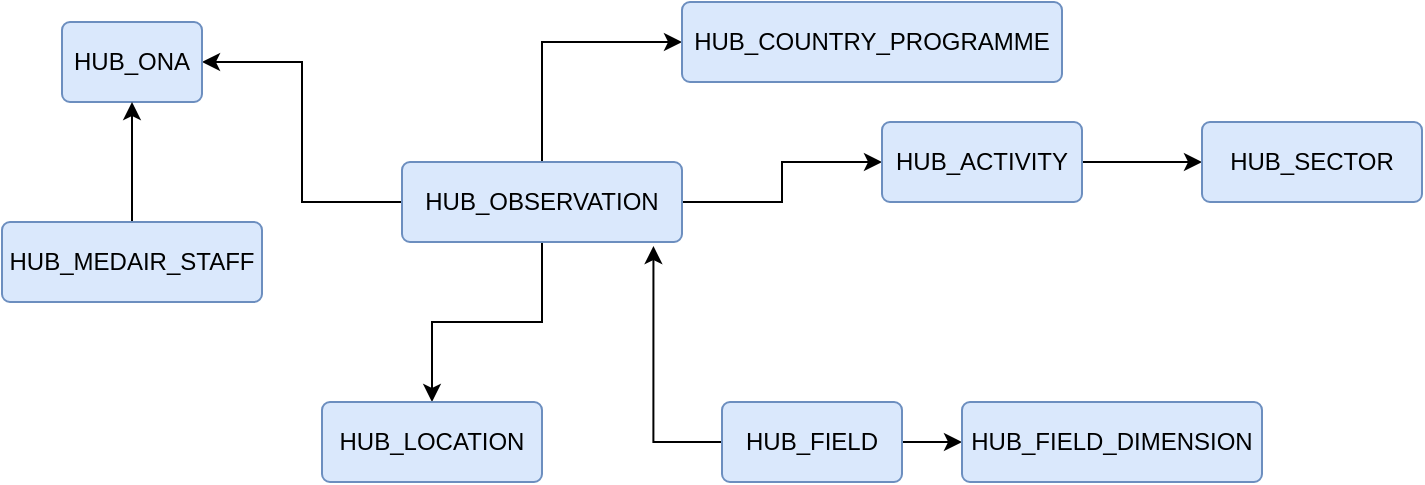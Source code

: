 <mxfile version="14.4.4" type="github">
  <diagram id="NZr3LmJ7zXBB8AUWMbsr" name="Page-1">
    <mxGraphModel dx="782" dy="469" grid="1" gridSize="10" guides="1" tooltips="1" connect="1" arrows="1" fold="1" page="1" pageScale="1" pageWidth="3300" pageHeight="4681" math="0" shadow="0">
      <root>
        <mxCell id="0" />
        <mxCell id="1" parent="0" />
        <mxCell id="22OhDzC54vz710xvA811-4" style="edgeStyle=orthogonalEdgeStyle;rounded=0;orthogonalLoop=1;jettySize=auto;html=1;exitX=0.5;exitY=1;exitDx=0;exitDy=0;" edge="1" parent="1" source="22OhDzC54vz710xvA811-1" target="22OhDzC54vz710xvA811-3">
          <mxGeometry relative="1" as="geometry" />
        </mxCell>
        <mxCell id="22OhDzC54vz710xvA811-6" style="edgeStyle=orthogonalEdgeStyle;rounded=0;orthogonalLoop=1;jettySize=auto;html=1;exitX=1;exitY=0.5;exitDx=0;exitDy=0;entryX=0;entryY=0.5;entryDx=0;entryDy=0;" edge="1" parent="1" source="22OhDzC54vz710xvA811-1" target="22OhDzC54vz710xvA811-5">
          <mxGeometry relative="1" as="geometry" />
        </mxCell>
        <mxCell id="22OhDzC54vz710xvA811-8" style="edgeStyle=orthogonalEdgeStyle;rounded=0;orthogonalLoop=1;jettySize=auto;html=1;exitX=0.5;exitY=0;exitDx=0;exitDy=0;entryX=0;entryY=0.5;entryDx=0;entryDy=0;" edge="1" parent="1" source="22OhDzC54vz710xvA811-1" target="22OhDzC54vz710xvA811-7">
          <mxGeometry relative="1" as="geometry" />
        </mxCell>
        <mxCell id="22OhDzC54vz710xvA811-10" style="edgeStyle=orthogonalEdgeStyle;rounded=0;orthogonalLoop=1;jettySize=auto;html=1;exitX=0;exitY=0.5;exitDx=0;exitDy=0;entryX=1;entryY=0.5;entryDx=0;entryDy=0;" edge="1" parent="1" source="22OhDzC54vz710xvA811-1" target="22OhDzC54vz710xvA811-9">
          <mxGeometry relative="1" as="geometry" />
        </mxCell>
        <mxCell id="22OhDzC54vz710xvA811-1" value="HUB_OBSERVATION" style="rounded=1;arcSize=10;whiteSpace=wrap;html=1;align=center;fillColor=#dae8fc;strokeColor=#6c8ebf;" vertex="1" parent="1">
          <mxGeometry x="360" y="160" width="140" height="40" as="geometry" />
        </mxCell>
        <mxCell id="22OhDzC54vz710xvA811-2" style="edgeStyle=orthogonalEdgeStyle;rounded=0;orthogonalLoop=1;jettySize=auto;html=1;exitX=0.5;exitY=1;exitDx=0;exitDy=0;" edge="1" parent="1" source="22OhDzC54vz710xvA811-1" target="22OhDzC54vz710xvA811-1">
          <mxGeometry relative="1" as="geometry" />
        </mxCell>
        <mxCell id="22OhDzC54vz710xvA811-3" value="HUB_LOCATION" style="rounded=1;arcSize=10;whiteSpace=wrap;html=1;align=center;fillColor=#dae8fc;strokeColor=#6c8ebf;" vertex="1" parent="1">
          <mxGeometry x="320" y="280" width="110" height="40" as="geometry" />
        </mxCell>
        <mxCell id="22OhDzC54vz710xvA811-19" style="edgeStyle=orthogonalEdgeStyle;rounded=0;orthogonalLoop=1;jettySize=auto;html=1;exitX=1;exitY=0.5;exitDx=0;exitDy=0;entryX=0;entryY=0.5;entryDx=0;entryDy=0;" edge="1" parent="1" source="22OhDzC54vz710xvA811-5" target="22OhDzC54vz710xvA811-18">
          <mxGeometry relative="1" as="geometry" />
        </mxCell>
        <mxCell id="22OhDzC54vz710xvA811-5" value="HUB_ACTIVITY" style="rounded=1;arcSize=10;whiteSpace=wrap;html=1;align=center;fillColor=#dae8fc;strokeColor=#6c8ebf;" vertex="1" parent="1">
          <mxGeometry x="600" y="140" width="100" height="40" as="geometry" />
        </mxCell>
        <mxCell id="22OhDzC54vz710xvA811-7" value="HUB_COUNTRY_PROGRAMME" style="rounded=1;arcSize=10;whiteSpace=wrap;html=1;align=center;fillColor=#dae8fc;strokeColor=#6c8ebf;" vertex="1" parent="1">
          <mxGeometry x="500" y="80" width="190" height="40" as="geometry" />
        </mxCell>
        <mxCell id="22OhDzC54vz710xvA811-9" value="HUB_ONA" style="rounded=1;arcSize=10;whiteSpace=wrap;html=1;align=center;fillColor=#dae8fc;strokeColor=#6c8ebf;" vertex="1" parent="1">
          <mxGeometry x="190" y="90" width="70" height="40" as="geometry" />
        </mxCell>
        <mxCell id="22OhDzC54vz710xvA811-13" style="edgeStyle=orthogonalEdgeStyle;rounded=0;orthogonalLoop=1;jettySize=auto;html=1;exitX=0.5;exitY=0;exitDx=0;exitDy=0;entryX=0.5;entryY=1;entryDx=0;entryDy=0;" edge="1" parent="1" source="22OhDzC54vz710xvA811-12" target="22OhDzC54vz710xvA811-9">
          <mxGeometry relative="1" as="geometry" />
        </mxCell>
        <mxCell id="22OhDzC54vz710xvA811-12" value="HUB_MEDAIR_STAFF" style="rounded=1;arcSize=10;whiteSpace=wrap;html=1;align=center;fillColor=#dae8fc;strokeColor=#6c8ebf;" vertex="1" parent="1">
          <mxGeometry x="160" y="190" width="130" height="40" as="geometry" />
        </mxCell>
        <mxCell id="22OhDzC54vz710xvA811-16" style="edgeStyle=orthogonalEdgeStyle;rounded=0;orthogonalLoop=1;jettySize=auto;html=1;exitX=1;exitY=0.5;exitDx=0;exitDy=0;entryX=0;entryY=0.5;entryDx=0;entryDy=0;" edge="1" parent="1" source="22OhDzC54vz710xvA811-14" target="22OhDzC54vz710xvA811-15">
          <mxGeometry relative="1" as="geometry" />
        </mxCell>
        <mxCell id="22OhDzC54vz710xvA811-17" style="edgeStyle=orthogonalEdgeStyle;rounded=0;orthogonalLoop=1;jettySize=auto;html=1;exitX=0;exitY=0.5;exitDx=0;exitDy=0;entryX=0.898;entryY=1.051;entryDx=0;entryDy=0;entryPerimeter=0;" edge="1" parent="1" source="22OhDzC54vz710xvA811-14" target="22OhDzC54vz710xvA811-1">
          <mxGeometry relative="1" as="geometry" />
        </mxCell>
        <mxCell id="22OhDzC54vz710xvA811-14" value="HUB_FIELD" style="rounded=1;arcSize=10;whiteSpace=wrap;html=1;align=center;fillColor=#dae8fc;strokeColor=#6c8ebf;" vertex="1" parent="1">
          <mxGeometry x="520" y="280" width="90" height="40" as="geometry" />
        </mxCell>
        <mxCell id="22OhDzC54vz710xvA811-15" value="HUB_FIELD_DIMENSION" style="rounded=1;arcSize=10;whiteSpace=wrap;html=1;align=center;fillColor=#dae8fc;strokeColor=#6c8ebf;" vertex="1" parent="1">
          <mxGeometry x="640" y="280" width="150" height="40" as="geometry" />
        </mxCell>
        <mxCell id="22OhDzC54vz710xvA811-18" value="HUB_SECTOR" style="rounded=1;arcSize=10;whiteSpace=wrap;html=1;align=center;fillColor=#dae8fc;strokeColor=#6c8ebf;" vertex="1" parent="1">
          <mxGeometry x="760" y="140" width="110" height="40" as="geometry" />
        </mxCell>
      </root>
    </mxGraphModel>
  </diagram>
</mxfile>
